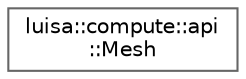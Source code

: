 digraph "类继承关系图"
{
 // LATEX_PDF_SIZE
  bgcolor="transparent";
  edge [fontname=Helvetica,fontsize=10,labelfontname=Helvetica,labelfontsize=10];
  node [fontname=Helvetica,fontsize=10,shape=box,height=0.2,width=0.4];
  rankdir="LR";
  Node0 [id="Node000000",label="luisa::compute::api\l::Mesh",height=0.2,width=0.4,color="grey40", fillcolor="white", style="filled",URL="$structluisa_1_1compute_1_1api_1_1_mesh.html",tooltip=" "];
}
